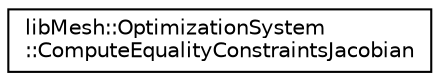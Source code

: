 digraph "Graphical Class Hierarchy"
{
  edge [fontname="Helvetica",fontsize="10",labelfontname="Helvetica",labelfontsize="10"];
  node [fontname="Helvetica",fontsize="10",shape=record];
  rankdir="LR";
  Node0 [label="libMesh::OptimizationSystem\l::ComputeEqualityConstraintsJacobian",height=0.2,width=0.4,color="black", fillcolor="white", style="filled",URL="$classlibMesh_1_1OptimizationSystem_1_1ComputeEqualityConstraintsJacobian.html"];
}
